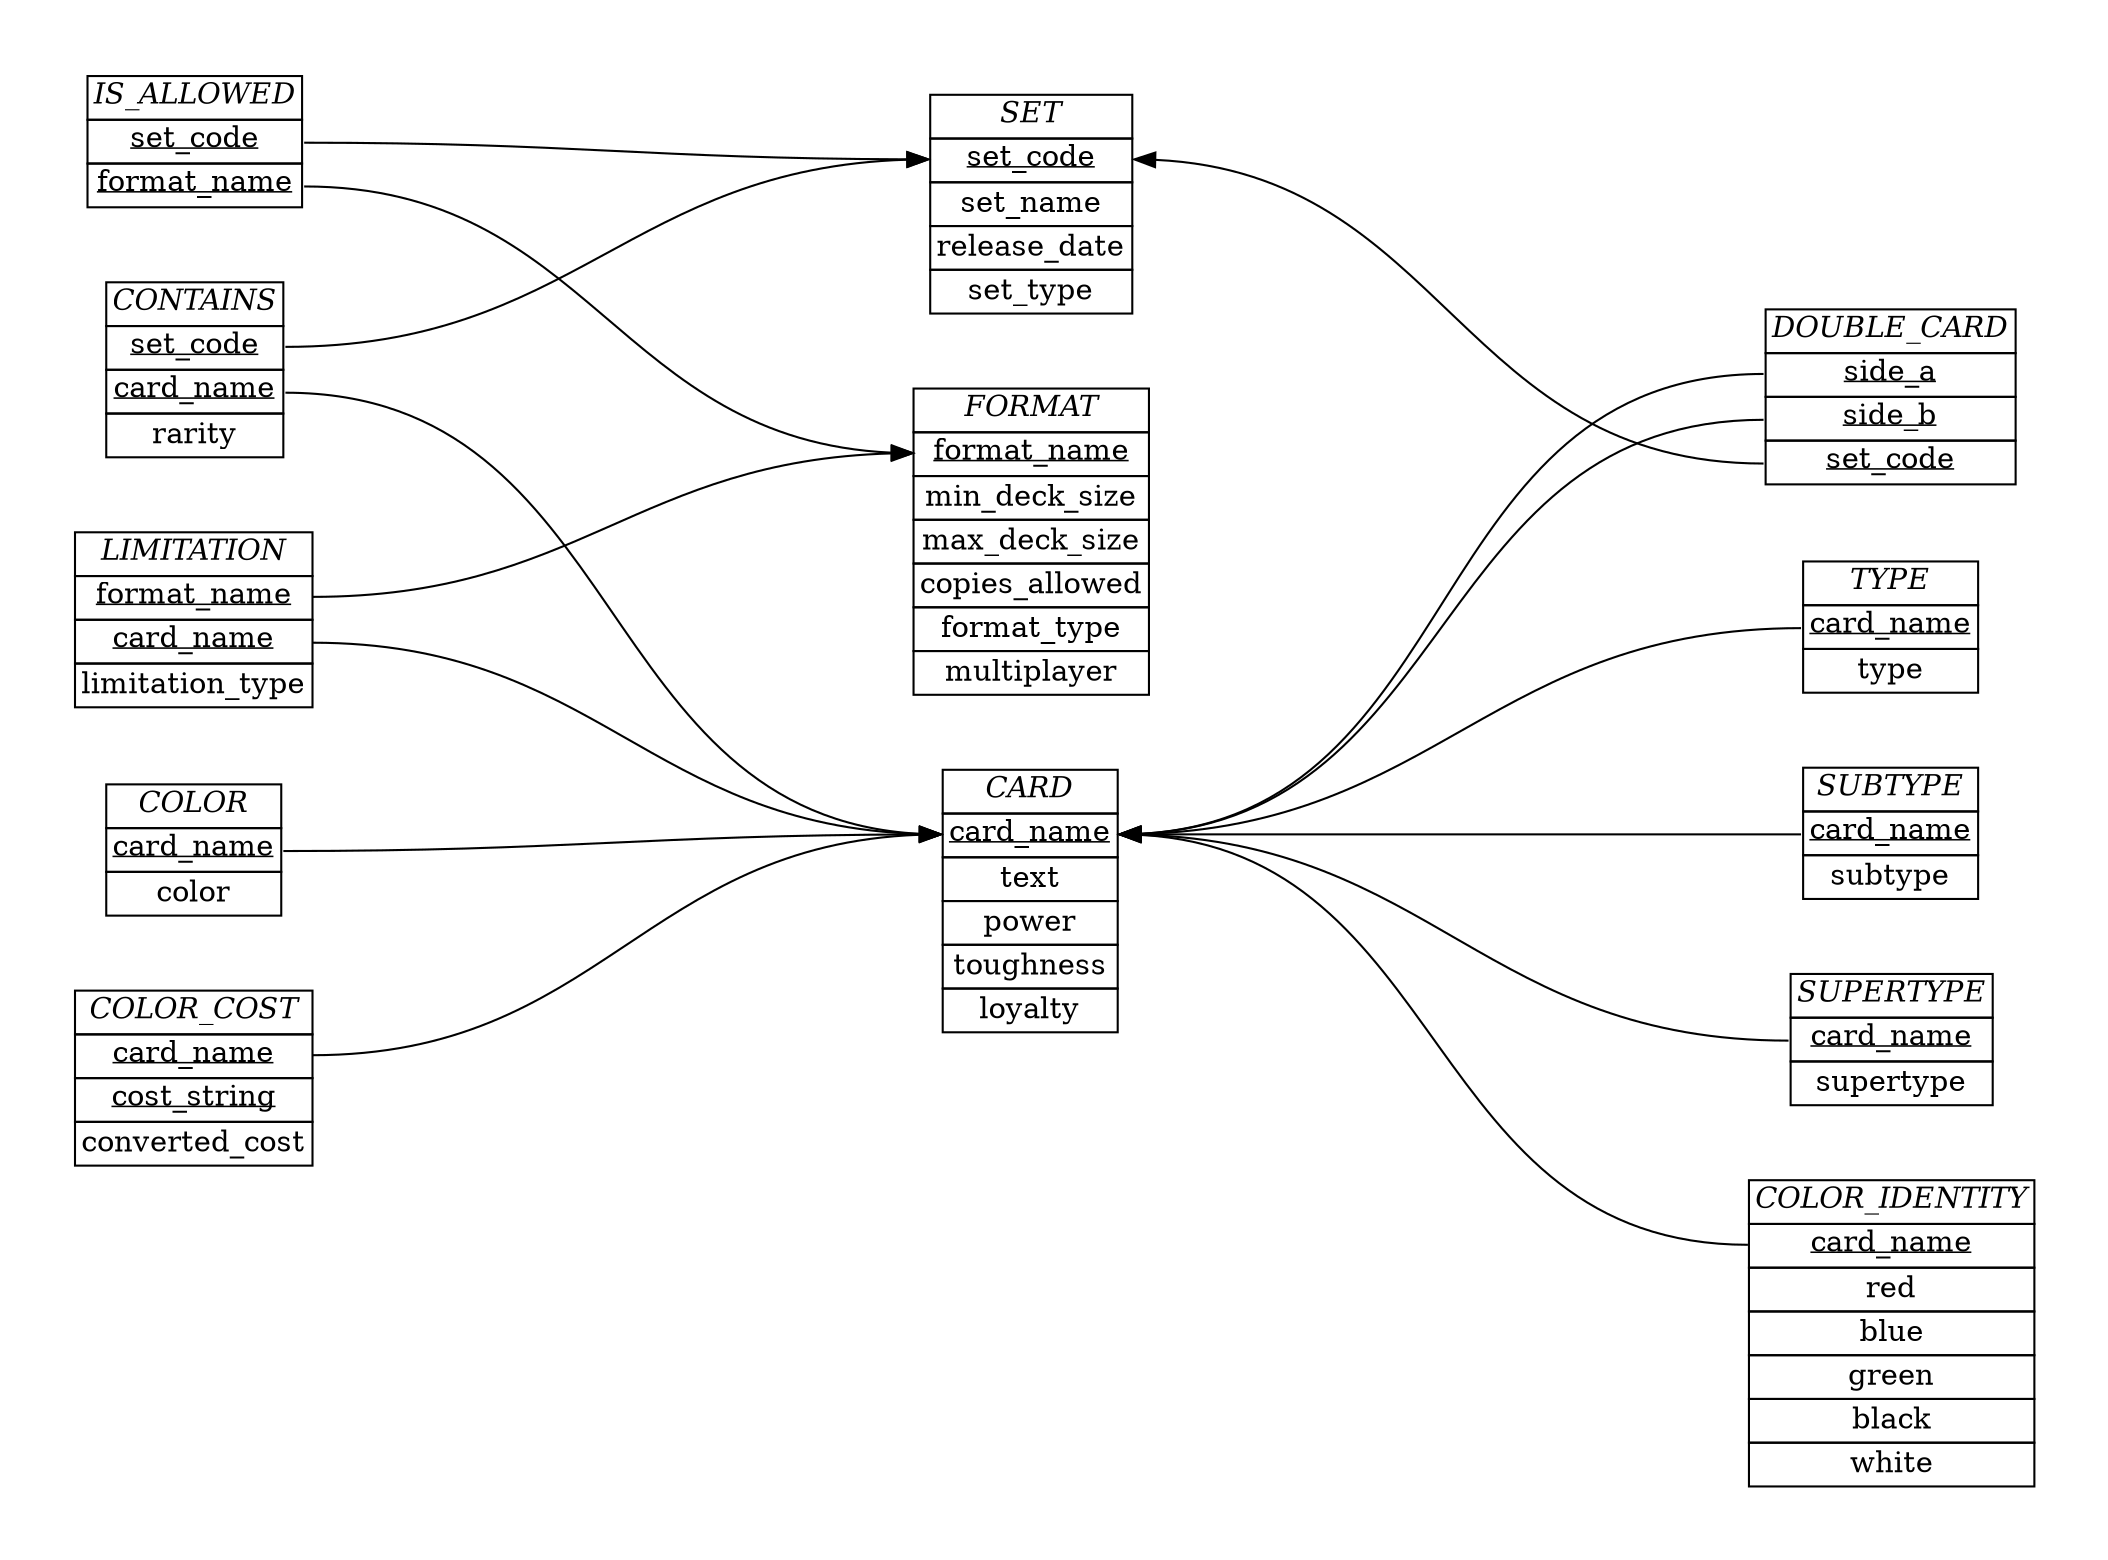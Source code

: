 digraph {
    graph [splines=true, pad="0.5", nodesep="0.5", ranksep="4"];
    node [shape=plain];
    rankdir=LR; 

    Format [label=<
        <table border="0" cellborder="1" cellspacing="0">
        <tr><td><i>FORMAT</i></td></tr>
        <tr><td port="1"><u>format_name</u></td></tr>
        <tr><td port="2">min_deck_size</td></tr>
        <tr><td port="3">max_deck_size</td></tr>
        <tr><td port="4">copies_allowed</td></tr>
        <tr><td port="5">format_type</td></tr>
        <tr><td port="6">multiplayer</td></tr>
        </table>>];

    Set [label=<
        <table border="0" cellborder="1" cellspacing="0">
        <tr><td><i>SET</i></td></tr>
        <tr><td port="1"><u><font color="black">set_code</font></u></td></tr>
        <tr><td port="2"><font color="black">set_name</font></td></tr>
        <tr><td port="3">release_date</td></tr>
        <tr><td port="4">set_type</td></tr>
        </table>>];

    Card [label=<
        <table border="0" cellborder="1" cellspacing="0">
        <tr><td><i>CARD</i></td></tr>
        <tr><td port="1"><u><font color="black">card_name</font></u></td></tr>
        <tr><td port="2">text</td></tr>
        <tr><td port="3">power</td></tr>
        <tr><td port="4">toughness</td></tr>
        <tr><td port="5">loyalty</td></tr>
        </table>>];

    Contains [label=<
        <table border="0" cellborder="1" cellspacing="0">
        <tr><td><i>CONTAINS</i></td></tr>
        <tr><td port="1"><u>set_code</u></td></tr>
        <tr><td port="2"><u>card_name</u></td></tr>
        <tr><td port="3">rarity</td></tr>
        </table>>];

    Is_allowed [label=<
        <table border="0" cellborder="1" cellspacing="0">
        <tr><td><i>IS_ALLOWED</i></td></tr>
        <tr><td port="1"><u>set_code</u></td></tr>
        <tr><td port="2"><u>format_name</u></td></tr>
        </table>>];

    Double_card [label=<
        <table border="0" cellborder="1" cellspacing="0">
        <tr><td><i>DOUBLE_CARD</i></td></tr>
        <tr><td port="1"><u>side_a</u></td></tr>
        <tr><td port="2"><u>side_b</u></td></tr>
        <tr><td port="3"><u>set_code</u></td></tr>
        </table>>];

    Limitation [label=< <table border="0" cellborder="1" cellspacing="0">
    <tr><td><i>LIMITATION</i></td></tr>
    <tr><td port="1"><u>format_name</u></td></tr>
    <tr><td port="2"><u>card_name</u></td></tr>
    <tr><td port="3">limitation_type</td></tr>
    </table>>];

    Type [label=<
        <table border="0" cellborder="1" cellspacing="0">
        <tr><td><i>TYPE</i></td></tr>
        <tr><td port="1"><u>card_name</u></td></tr>
        <tr><td port="2">type</td></tr>
        </table>>];

    Subtype [label=<
        <table border="0" cellborder="1" cellspacing="0">
        <tr><td><i>SUBTYPE</i></td></tr>
        <tr><td port="1"><u>card_name</u></td></tr>
        <tr><td port="2">subtype</td></tr>
        </table>>];

    Supertype [label=<
        <table border="0" cellborder="1" cellspacing="0">
        <tr><td><i>SUPERTYPE</i></td></tr>
        <tr><td port="1"><u>card_name</u></td></tr>
        <tr><td port="2">supertype</td></tr>
        </table>>];

    Color_identity [label=<
        <table border="0" cellborder="1" cellspacing="0">
        <tr><td><i>COLOR_IDENTITY</i></td></tr>
        <tr><td port="1"><u>card_name</u></td></tr>
        <tr><td port="2">red</td></tr>
        <tr><td port="3">blue</td></tr>
        <tr><td port="4">green</td></tr>
        <tr><td port="5">black</td></tr>
        <tr><td port="6">white</td></tr>
        </table>>];

    Color_cost [label=<
        <table border="0" cellborder="1" cellspacing="0">
        <tr><td><i>COLOR_COST</i></td></tr>
        <tr><td port="1"><u>card_name</u></td></tr>
        <tr><td port="2"><u>cost_string</u></td></tr>
        <tr><td port="9">converted_cost</td></tr>
        </table>>];

    Color [label=<
        <table border="0" cellborder="1" cellspacing="0">
        <tr><td><i>COLOR</i></td></tr>
        <tr><td port="1"><u>card_name</u></td></tr>
        <tr><td port="2">color</td></tr>
        </table>>];

    Is_allowed:1 -> Set:1 [color=black];
    Is_allowed:2 -> Format:1;

    Contains:1 -> Set:1 [color=black];
    Contains:2 -> Card:1;

    Limitation:1 -> Format:1;
    Limitation:2 -> Card:1;

    Color:1 -> Card:1;

    Color_cost:1 -> Card:1;

    edge [dir="back"];

    Card:1 -> Double_card:1;
    Card:1 -> Double_card:2;
    Set:1 -> Double_card:3;


    Card:1 -> Subtype:1;

    Card:1 -> Type:1;

    Card:1 -> Supertype:1 ;

    Card:1 -> Color_identity:1;
}
